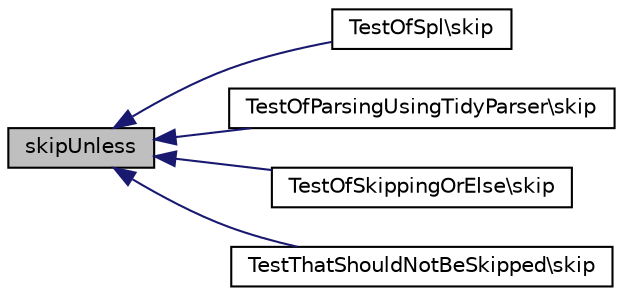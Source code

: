 digraph "skipUnless"
{
  edge [fontname="Helvetica",fontsize="10",labelfontname="Helvetica",labelfontsize="10"];
  node [fontname="Helvetica",fontsize="10",shape=record];
  rankdir="LR";
  Node1 [label="skipUnless",height=0.2,width=0.4,color="black", fillcolor="grey75", style="filled" fontcolor="black"];
  Node1 -> Node2 [dir="back",color="midnightblue",fontsize="10",style="solid",fontname="Helvetica"];
  Node2 [label="TestOfSpl\\skip",height=0.2,width=0.4,color="black", fillcolor="white", style="filled",URL="$class_test_of_spl.html#a72d303844a2d71da1340a30207d9f7e7"];
  Node1 -> Node3 [dir="back",color="midnightblue",fontsize="10",style="solid",fontname="Helvetica"];
  Node3 [label="TestOfParsingUsingTidyParser\\skip",height=0.2,width=0.4,color="black", fillcolor="white", style="filled",URL="$class_test_of_parsing_using_tidy_parser.html#a72d303844a2d71da1340a30207d9f7e7"];
  Node1 -> Node4 [dir="back",color="midnightblue",fontsize="10",style="solid",fontname="Helvetica"];
  Node4 [label="TestOfSkippingOrElse\\skip",height=0.2,width=0.4,color="black", fillcolor="white", style="filled",URL="$class_test_of_skipping_or_else.html#a72d303844a2d71da1340a30207d9f7e7"];
  Node1 -> Node5 [dir="back",color="midnightblue",fontsize="10",style="solid",fontname="Helvetica"];
  Node5 [label="TestThatShouldNotBeSkipped\\skip",height=0.2,width=0.4,color="black", fillcolor="white", style="filled",URL="$class_test_that_should_not_be_skipped.html#a72d303844a2d71da1340a30207d9f7e7"];
}
